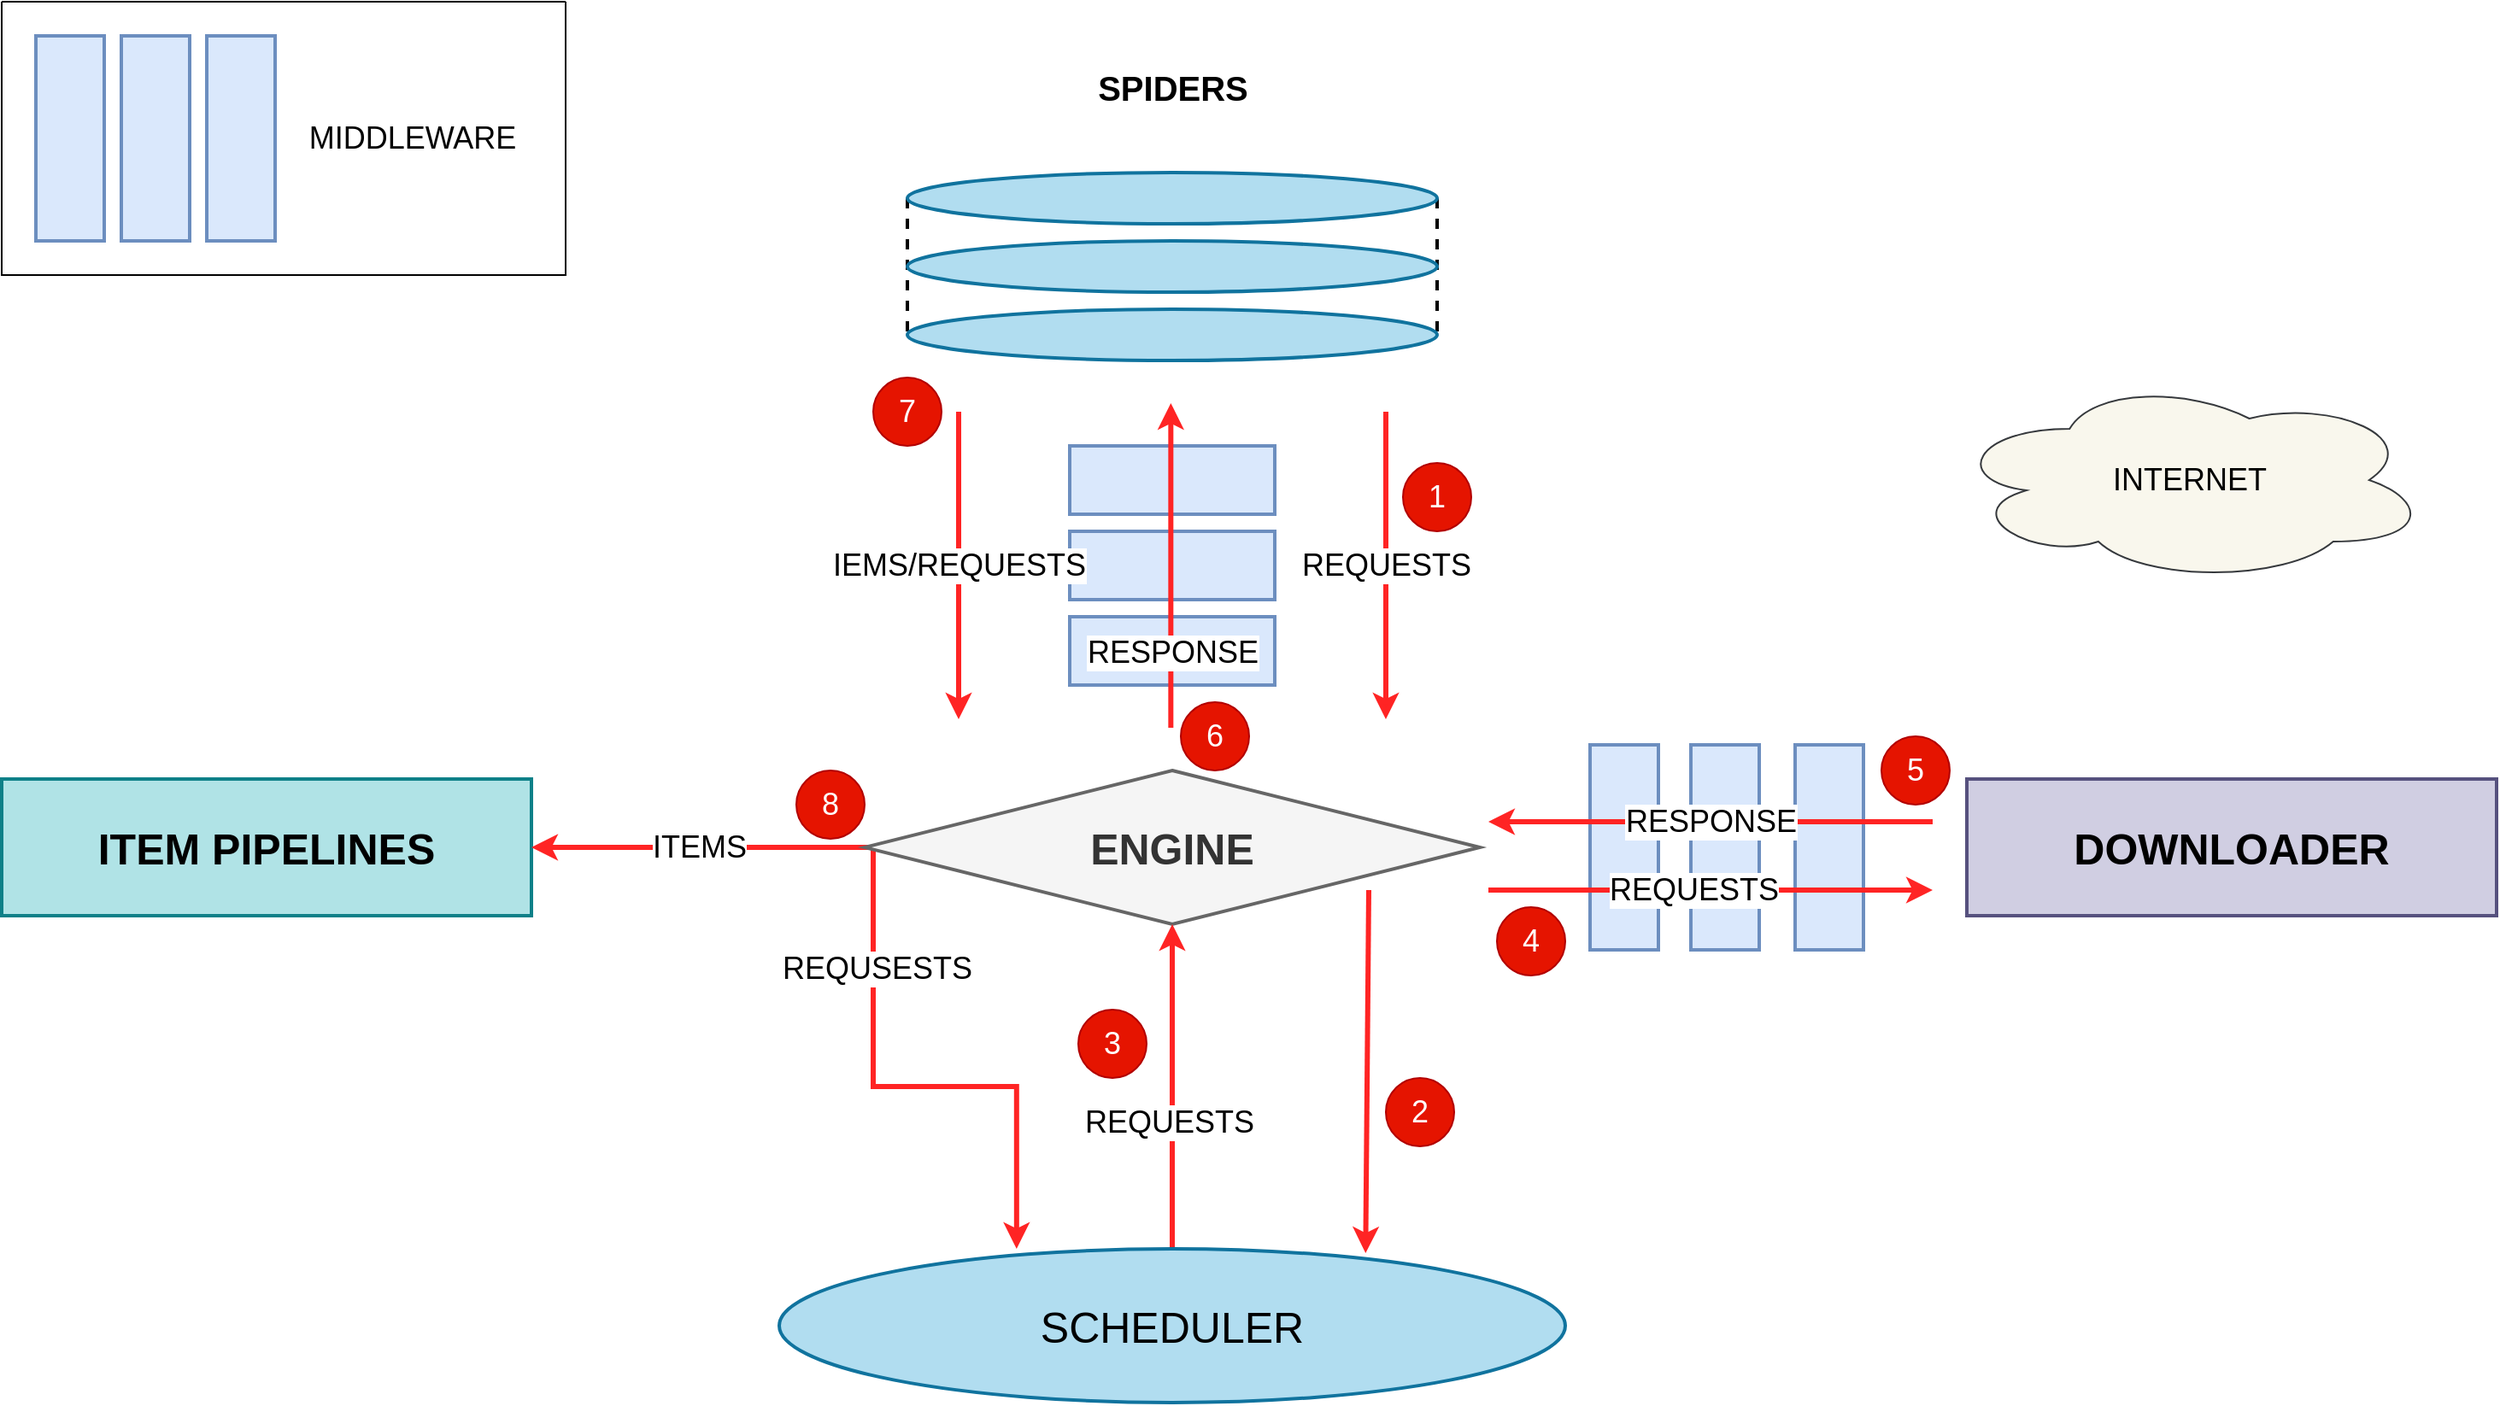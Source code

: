 <mxfile version="21.3.5" type="github">
  <diagram name="第 1 页" id="gz4SnEZsWKSaeQgla4mq">
    <mxGraphModel dx="1185" dy="1770" grid="1" gridSize="10" guides="1" tooltips="1" connect="1" arrows="1" fold="1" page="1" pageScale="1" pageWidth="2339" pageHeight="3300" math="0" shadow="0">
      <root>
        <mxCell id="0" />
        <mxCell id="1" parent="0" />
        <mxCell id="Fdl6JGxpaCA02cmtLNXk-2" value="&lt;font style=&quot;font-size: 25px;&quot;&gt;&lt;b&gt;ITEM PIPELINES&lt;/b&gt;&lt;/font&gt;" style="rounded=0;whiteSpace=wrap;html=1;strokeWidth=2;fillColor=#b0e3e6;strokeColor=#0e8088;" vertex="1" parent="1">
          <mxGeometry x="80" y="795" width="310" height="80" as="geometry" />
        </mxCell>
        <mxCell id="Fdl6JGxpaCA02cmtLNXk-31" value="&lt;font style=&quot;font-size: 18px;&quot;&gt;ITEMS&lt;/font&gt;" style="edgeStyle=orthogonalEdgeStyle;rounded=0;orthogonalLoop=1;jettySize=auto;html=1;exitX=0;exitY=0.5;exitDx=0;exitDy=0;entryX=1;entryY=0.5;entryDx=0;entryDy=0;strokeWidth=3;strokeColor=#FF2424;" edge="1" parent="1" source="Fdl6JGxpaCA02cmtLNXk-3" target="Fdl6JGxpaCA02cmtLNXk-2">
          <mxGeometry relative="1" as="geometry" />
        </mxCell>
        <mxCell id="Fdl6JGxpaCA02cmtLNXk-32" style="edgeStyle=orthogonalEdgeStyle;rounded=0;orthogonalLoop=1;jettySize=auto;html=1;exitX=0;exitY=0.5;exitDx=0;exitDy=0;entryX=0.302;entryY=0;entryDx=0;entryDy=0;entryPerimeter=0;strokeWidth=3;strokeColor=#FF2424;" edge="1" parent="1" source="Fdl6JGxpaCA02cmtLNXk-3" target="Fdl6JGxpaCA02cmtLNXk-23">
          <mxGeometry relative="1" as="geometry">
            <Array as="points">
              <mxPoint x="590" y="835" />
              <mxPoint x="590" y="975" />
              <mxPoint x="674" y="975" />
            </Array>
          </mxGeometry>
        </mxCell>
        <mxCell id="Fdl6JGxpaCA02cmtLNXk-33" value="&lt;font style=&quot;font-size: 18px;&quot;&gt;REQUSESTS&lt;/font&gt;" style="edgeLabel;html=1;align=center;verticalAlign=middle;resizable=0;points=[];" vertex="1" connectable="0" parent="Fdl6JGxpaCA02cmtLNXk-32">
          <mxGeometry x="-0.531" y="2" relative="1" as="geometry">
            <mxPoint as="offset" />
          </mxGeometry>
        </mxCell>
        <mxCell id="Fdl6JGxpaCA02cmtLNXk-3" value="&lt;font style=&quot;font-size: 25px;&quot;&gt;&lt;b&gt;ENGINE&lt;/b&gt;&lt;/font&gt;" style="rhombus;whiteSpace=wrap;html=1;strokeWidth=2;fillColor=#f5f5f5;fontColor=#333333;strokeColor=#666666;" vertex="1" parent="1">
          <mxGeometry x="585" y="790" width="360" height="90" as="geometry" />
        </mxCell>
        <mxCell id="Fdl6JGxpaCA02cmtLNXk-10" style="edgeStyle=orthogonalEdgeStyle;rounded=0;orthogonalLoop=1;jettySize=auto;html=1;exitX=0;exitY=0.5;exitDx=0;exitDy=0;entryX=0;entryY=0.5;entryDx=0;entryDy=0;strokeWidth=2;dashed=1;endArrow=none;endFill=0;" edge="1" parent="1" source="Fdl6JGxpaCA02cmtLNXk-6" target="Fdl6JGxpaCA02cmtLNXk-8">
          <mxGeometry relative="1" as="geometry">
            <Array as="points">
              <mxPoint x="610" y="490" />
              <mxPoint x="610" y="490" />
            </Array>
          </mxGeometry>
        </mxCell>
        <mxCell id="Fdl6JGxpaCA02cmtLNXk-11" style="edgeStyle=orthogonalEdgeStyle;rounded=0;orthogonalLoop=1;jettySize=auto;html=1;exitX=1;exitY=0.5;exitDx=0;exitDy=0;entryX=1;entryY=0.5;entryDx=0;entryDy=0;strokeWidth=2;endArrow=none;endFill=0;dashed=1;" edge="1" parent="1" source="Fdl6JGxpaCA02cmtLNXk-6" target="Fdl6JGxpaCA02cmtLNXk-8">
          <mxGeometry relative="1" as="geometry">
            <Array as="points">
              <mxPoint x="920" y="500" />
              <mxPoint x="920" y="500" />
            </Array>
          </mxGeometry>
        </mxCell>
        <mxCell id="Fdl6JGxpaCA02cmtLNXk-6" value="" style="ellipse;whiteSpace=wrap;html=1;strokeWidth=2;fillColor=#b1ddf0;strokeColor=#10739e;" vertex="1" parent="1">
          <mxGeometry x="610" y="440" width="310" height="30" as="geometry" />
        </mxCell>
        <mxCell id="Fdl6JGxpaCA02cmtLNXk-7" value="" style="ellipse;whiteSpace=wrap;html=1;strokeWidth=2;fillColor=#b1ddf0;strokeColor=#10739e;" vertex="1" parent="1">
          <mxGeometry x="610" y="480" width="310" height="30" as="geometry" />
        </mxCell>
        <mxCell id="Fdl6JGxpaCA02cmtLNXk-8" value="" style="ellipse;whiteSpace=wrap;html=1;strokeWidth=2;fillColor=#b1ddf0;strokeColor=#10739e;" vertex="1" parent="1">
          <mxGeometry x="610" y="520" width="310" height="30" as="geometry" />
        </mxCell>
        <mxCell id="Fdl6JGxpaCA02cmtLNXk-9" value="&lt;font style=&quot;font-size: 20px;&quot;&gt;&lt;b&gt;SPIDERS&lt;/b&gt;&lt;/font&gt;" style="text;html=1;align=center;verticalAlign=middle;resizable=0;points=[];autosize=1;strokeColor=none;fillColor=none;" vertex="1" parent="1">
          <mxGeometry x="710" y="370" width="110" height="40" as="geometry" />
        </mxCell>
        <mxCell id="Fdl6JGxpaCA02cmtLNXk-12" value="" style="rounded=0;whiteSpace=wrap;html=1;strokeWidth=2;fillColor=#dae8fc;strokeColor=#6c8ebf;" vertex="1" parent="1">
          <mxGeometry x="705" y="600" width="120" height="40" as="geometry" />
        </mxCell>
        <mxCell id="Fdl6JGxpaCA02cmtLNXk-15" value="" style="rounded=0;whiteSpace=wrap;html=1;strokeWidth=2;fillColor=#dae8fc;strokeColor=#6c8ebf;" vertex="1" parent="1">
          <mxGeometry x="705" y="650" width="120" height="40" as="geometry" />
        </mxCell>
        <mxCell id="Fdl6JGxpaCA02cmtLNXk-16" value="" style="rounded=0;whiteSpace=wrap;html=1;strokeWidth=2;fillColor=#dae8fc;strokeColor=#6c8ebf;" vertex="1" parent="1">
          <mxGeometry x="705" y="700" width="120" height="40" as="geometry" />
        </mxCell>
        <mxCell id="Fdl6JGxpaCA02cmtLNXk-17" value="" style="rounded=0;whiteSpace=wrap;html=1;strokeWidth=2;direction=north;fillColor=#dae8fc;strokeColor=#6c8ebf;" vertex="1" parent="1">
          <mxGeometry x="1009.5" y="775" width="40" height="120" as="geometry" />
        </mxCell>
        <mxCell id="Fdl6JGxpaCA02cmtLNXk-18" value="" style="rounded=0;whiteSpace=wrap;html=1;strokeWidth=2;direction=north;fillColor=#dae8fc;strokeColor=#6c8ebf;" vertex="1" parent="1">
          <mxGeometry x="1068.5" y="775" width="40" height="120" as="geometry" />
        </mxCell>
        <mxCell id="Fdl6JGxpaCA02cmtLNXk-19" value="" style="rounded=0;whiteSpace=wrap;html=1;strokeWidth=2;direction=north;fillColor=#dae8fc;strokeColor=#6c8ebf;" vertex="1" parent="1">
          <mxGeometry x="1129.5" y="775" width="40" height="120" as="geometry" />
        </mxCell>
        <mxCell id="Fdl6JGxpaCA02cmtLNXk-22" value="&lt;font style=&quot;font-size: 25px;&quot;&gt;&lt;b&gt;DOWNLOADER&lt;/b&gt;&lt;/font&gt;" style="rounded=0;whiteSpace=wrap;html=1;strokeWidth=2;fillColor=#d0cee2;strokeColor=#56517e;" vertex="1" parent="1">
          <mxGeometry x="1230" y="795" width="310" height="80" as="geometry" />
        </mxCell>
        <mxCell id="Fdl6JGxpaCA02cmtLNXk-34" style="edgeStyle=orthogonalEdgeStyle;rounded=0;orthogonalLoop=1;jettySize=auto;html=1;exitX=0.5;exitY=0;exitDx=0;exitDy=0;entryX=0.5;entryY=1;entryDx=0;entryDy=0;strokeWidth=3;strokeColor=#FF2424;" edge="1" parent="1" source="Fdl6JGxpaCA02cmtLNXk-23" target="Fdl6JGxpaCA02cmtLNXk-3">
          <mxGeometry relative="1" as="geometry" />
        </mxCell>
        <mxCell id="Fdl6JGxpaCA02cmtLNXk-53" value="&lt;font style=&quot;font-size: 18px;&quot;&gt;REQUESTS&lt;/font&gt;" style="edgeLabel;html=1;align=center;verticalAlign=middle;resizable=0;points=[];" vertex="1" connectable="0" parent="Fdl6JGxpaCA02cmtLNXk-34">
          <mxGeometry x="-0.216" y="2" relative="1" as="geometry">
            <mxPoint as="offset" />
          </mxGeometry>
        </mxCell>
        <mxCell id="Fdl6JGxpaCA02cmtLNXk-23" value="&lt;font style=&quot;font-size: 25px;&quot;&gt;SCHEDULER&lt;/font&gt;" style="ellipse;whiteSpace=wrap;html=1;strokeWidth=2;fillColor=#b1ddf0;strokeColor=#10739e;" vertex="1" parent="1">
          <mxGeometry x="535" y="1070" width="460" height="90" as="geometry" />
        </mxCell>
        <mxCell id="Fdl6JGxpaCA02cmtLNXk-24" value="&lt;font style=&quot;font-size: 18px;&quot;&gt;REQUESTS&lt;/font&gt;" style="endArrow=classic;html=1;rounded=0;strokeWidth=3;strokeColor=#FF2424;" edge="1" parent="1">
          <mxGeometry width="50" height="50" relative="1" as="geometry">
            <mxPoint x="890" y="580" as="sourcePoint" />
            <mxPoint x="890" y="760" as="targetPoint" />
          </mxGeometry>
        </mxCell>
        <mxCell id="Fdl6JGxpaCA02cmtLNXk-30" value="&lt;font style=&quot;font-size: 18px;&quot;&gt;IEMS/REQUESTS&lt;/font&gt;" style="endArrow=classic;html=1;rounded=0;strokeWidth=3;strokeColor=#FF2424;" edge="1" parent="1">
          <mxGeometry width="50" height="50" relative="1" as="geometry">
            <mxPoint x="640" y="580" as="sourcePoint" />
            <mxPoint x="640" y="760" as="targetPoint" />
          </mxGeometry>
        </mxCell>
        <mxCell id="Fdl6JGxpaCA02cmtLNXk-36" value="" style="endArrow=classic;html=1;rounded=0;strokeWidth=3;strokeColor=#FF2424;entryX=0.746;entryY=0.028;entryDx=0;entryDy=0;entryPerimeter=0;" edge="1" parent="1" target="Fdl6JGxpaCA02cmtLNXk-23">
          <mxGeometry width="50" height="50" relative="1" as="geometry">
            <mxPoint x="880" y="860" as="sourcePoint" />
            <mxPoint x="880" y="1040" as="targetPoint" />
          </mxGeometry>
        </mxCell>
        <mxCell id="Fdl6JGxpaCA02cmtLNXk-37" value="&lt;font style=&quot;font-size: 18px;&quot;&gt;REQUESTS&lt;/font&gt;" style="endArrow=classic;html=1;rounded=0;strokeWidth=3;strokeColor=#FF2424;" edge="1" parent="1">
          <mxGeometry x="-0.077" width="50" height="50" relative="1" as="geometry">
            <mxPoint x="950" y="860" as="sourcePoint" />
            <mxPoint x="1210" y="860" as="targetPoint" />
            <mxPoint as="offset" />
          </mxGeometry>
        </mxCell>
        <mxCell id="Fdl6JGxpaCA02cmtLNXk-38" value="&lt;font style=&quot;font-size: 18px;&quot;&gt;RESPONSE&lt;/font&gt;" style="endArrow=classic;html=1;rounded=0;strokeWidth=3;strokeColor=#FF2424;" edge="1" parent="1">
          <mxGeometry width="50" height="50" relative="1" as="geometry">
            <mxPoint x="1210" y="820" as="sourcePoint" />
            <mxPoint x="950" y="820" as="targetPoint" />
          </mxGeometry>
        </mxCell>
        <mxCell id="Fdl6JGxpaCA02cmtLNXk-44" value="" style="swimlane;startSize=0;" vertex="1" parent="1">
          <mxGeometry x="80" y="340" width="330" height="160" as="geometry" />
        </mxCell>
        <mxCell id="Fdl6JGxpaCA02cmtLNXk-41" value="" style="rounded=0;whiteSpace=wrap;html=1;strokeWidth=2;direction=north;fillColor=#dae8fc;strokeColor=#6c8ebf;" vertex="1" parent="Fdl6JGxpaCA02cmtLNXk-44">
          <mxGeometry x="70" y="20" width="40" height="120" as="geometry" />
        </mxCell>
        <mxCell id="Fdl6JGxpaCA02cmtLNXk-42" value="" style="rounded=0;whiteSpace=wrap;html=1;strokeWidth=2;direction=north;fillColor=#dae8fc;strokeColor=#6c8ebf;" vertex="1" parent="Fdl6JGxpaCA02cmtLNXk-44">
          <mxGeometry x="120" y="20" width="40" height="120" as="geometry" />
        </mxCell>
        <mxCell id="Fdl6JGxpaCA02cmtLNXk-47" value="&lt;font style=&quot;font-size: 18px;&quot;&gt;MIDDLEWARE&lt;/font&gt;" style="text;html=1;align=center;verticalAlign=middle;resizable=0;points=[];autosize=1;strokeColor=none;fillColor=none;" vertex="1" parent="Fdl6JGxpaCA02cmtLNXk-44">
          <mxGeometry x="170" y="60" width="140" height="40" as="geometry" />
        </mxCell>
        <mxCell id="Fdl6JGxpaCA02cmtLNXk-45" value="" style="rounded=0;whiteSpace=wrap;html=1;strokeWidth=2;direction=north;fillColor=#dae8fc;strokeColor=#6c8ebf;" vertex="1" parent="Fdl6JGxpaCA02cmtLNXk-44">
          <mxGeometry x="20" y="20" width="40" height="120" as="geometry" />
        </mxCell>
        <mxCell id="Fdl6JGxpaCA02cmtLNXk-50" style="edgeStyle=orthogonalEdgeStyle;rounded=0;orthogonalLoop=1;jettySize=auto;html=1;exitX=0.5;exitY=0;exitDx=0;exitDy=0;entryX=0.5;entryY=1;entryDx=0;entryDy=0;strokeWidth=3;strokeColor=#FF2424;" edge="1" parent="1">
          <mxGeometry relative="1" as="geometry">
            <mxPoint x="764.17" y="765" as="sourcePoint" />
            <mxPoint x="764.17" y="575" as="targetPoint" />
          </mxGeometry>
        </mxCell>
        <mxCell id="Fdl6JGxpaCA02cmtLNXk-51" value="&lt;font style=&quot;font-size: 18px;&quot;&gt;RESPONSE&lt;/font&gt;" style="edgeLabel;html=1;align=center;verticalAlign=middle;resizable=0;points=[];" vertex="1" connectable="0" parent="Fdl6JGxpaCA02cmtLNXk-50">
          <mxGeometry x="0.5" y="4" relative="1" as="geometry">
            <mxPoint x="5" y="98" as="offset" />
          </mxGeometry>
        </mxCell>
        <mxCell id="Fdl6JGxpaCA02cmtLNXk-54" value="&lt;font style=&quot;font-size: 18px;&quot;&gt;1&lt;/font&gt;" style="ellipse;whiteSpace=wrap;html=1;aspect=fixed;fillColor=#e51400;strokeColor=#B20000;fontColor=#ffffff;" vertex="1" parent="1">
          <mxGeometry x="900" y="610" width="40" height="40" as="geometry" />
        </mxCell>
        <mxCell id="Fdl6JGxpaCA02cmtLNXk-55" value="&lt;font style=&quot;font-size: 18px;&quot;&gt;2&lt;/font&gt;" style="ellipse;whiteSpace=wrap;html=1;aspect=fixed;fillColor=#e51400;strokeColor=#B20000;fontColor=#ffffff;" vertex="1" parent="1">
          <mxGeometry x="890" y="970" width="40" height="40" as="geometry" />
        </mxCell>
        <mxCell id="Fdl6JGxpaCA02cmtLNXk-56" value="&lt;font style=&quot;font-size: 18px;&quot;&gt;3&lt;/font&gt;" style="ellipse;whiteSpace=wrap;html=1;aspect=fixed;fillColor=#e51400;strokeColor=#B20000;fontColor=#ffffff;" vertex="1" parent="1">
          <mxGeometry x="710" y="930" width="40" height="40" as="geometry" />
        </mxCell>
        <mxCell id="Fdl6JGxpaCA02cmtLNXk-57" value="&lt;font style=&quot;font-size: 18px;&quot;&gt;4&lt;/font&gt;" style="ellipse;whiteSpace=wrap;html=1;aspect=fixed;fillColor=#e51400;strokeColor=#B20000;fontColor=#ffffff;" vertex="1" parent="1">
          <mxGeometry x="955" y="870" width="40" height="40" as="geometry" />
        </mxCell>
        <mxCell id="Fdl6JGxpaCA02cmtLNXk-58" value="&lt;font style=&quot;font-size: 18px;&quot;&gt;5&lt;/font&gt;" style="ellipse;whiteSpace=wrap;html=1;aspect=fixed;fillColor=#e51400;strokeColor=#B20000;fontColor=#ffffff;" vertex="1" parent="1">
          <mxGeometry x="1180" y="770" width="40" height="40" as="geometry" />
        </mxCell>
        <mxCell id="Fdl6JGxpaCA02cmtLNXk-59" value="&lt;font style=&quot;font-size: 18px;&quot;&gt;6&lt;/font&gt;" style="ellipse;whiteSpace=wrap;html=1;aspect=fixed;fillColor=#e51400;strokeColor=#B20000;fontColor=#ffffff;" vertex="1" parent="1">
          <mxGeometry x="770" y="750" width="40" height="40" as="geometry" />
        </mxCell>
        <mxCell id="Fdl6JGxpaCA02cmtLNXk-60" value="&lt;font style=&quot;font-size: 18px;&quot;&gt;7&lt;/font&gt;" style="ellipse;whiteSpace=wrap;html=1;aspect=fixed;fillColor=#e51400;strokeColor=#B20000;fontColor=#ffffff;" vertex="1" parent="1">
          <mxGeometry x="590" y="560" width="40" height="40" as="geometry" />
        </mxCell>
        <mxCell id="Fdl6JGxpaCA02cmtLNXk-61" value="&lt;font style=&quot;font-size: 18px;&quot;&gt;8&lt;/font&gt;" style="ellipse;whiteSpace=wrap;html=1;aspect=fixed;fillColor=#e51400;strokeColor=#B20000;fontColor=#ffffff;" vertex="1" parent="1">
          <mxGeometry x="545" y="790" width="40" height="40" as="geometry" />
        </mxCell>
        <mxCell id="Fdl6JGxpaCA02cmtLNXk-62" value="&lt;font style=&quot;font-size: 18px;&quot;&gt;INTERNET&lt;/font&gt;" style="ellipse;shape=cloud;whiteSpace=wrap;html=1;fillColor=#f9f7ed;strokeColor=#36393d;" vertex="1" parent="1">
          <mxGeometry x="1220" y="560" width="280.5" height="120" as="geometry" />
        </mxCell>
      </root>
    </mxGraphModel>
  </diagram>
</mxfile>
